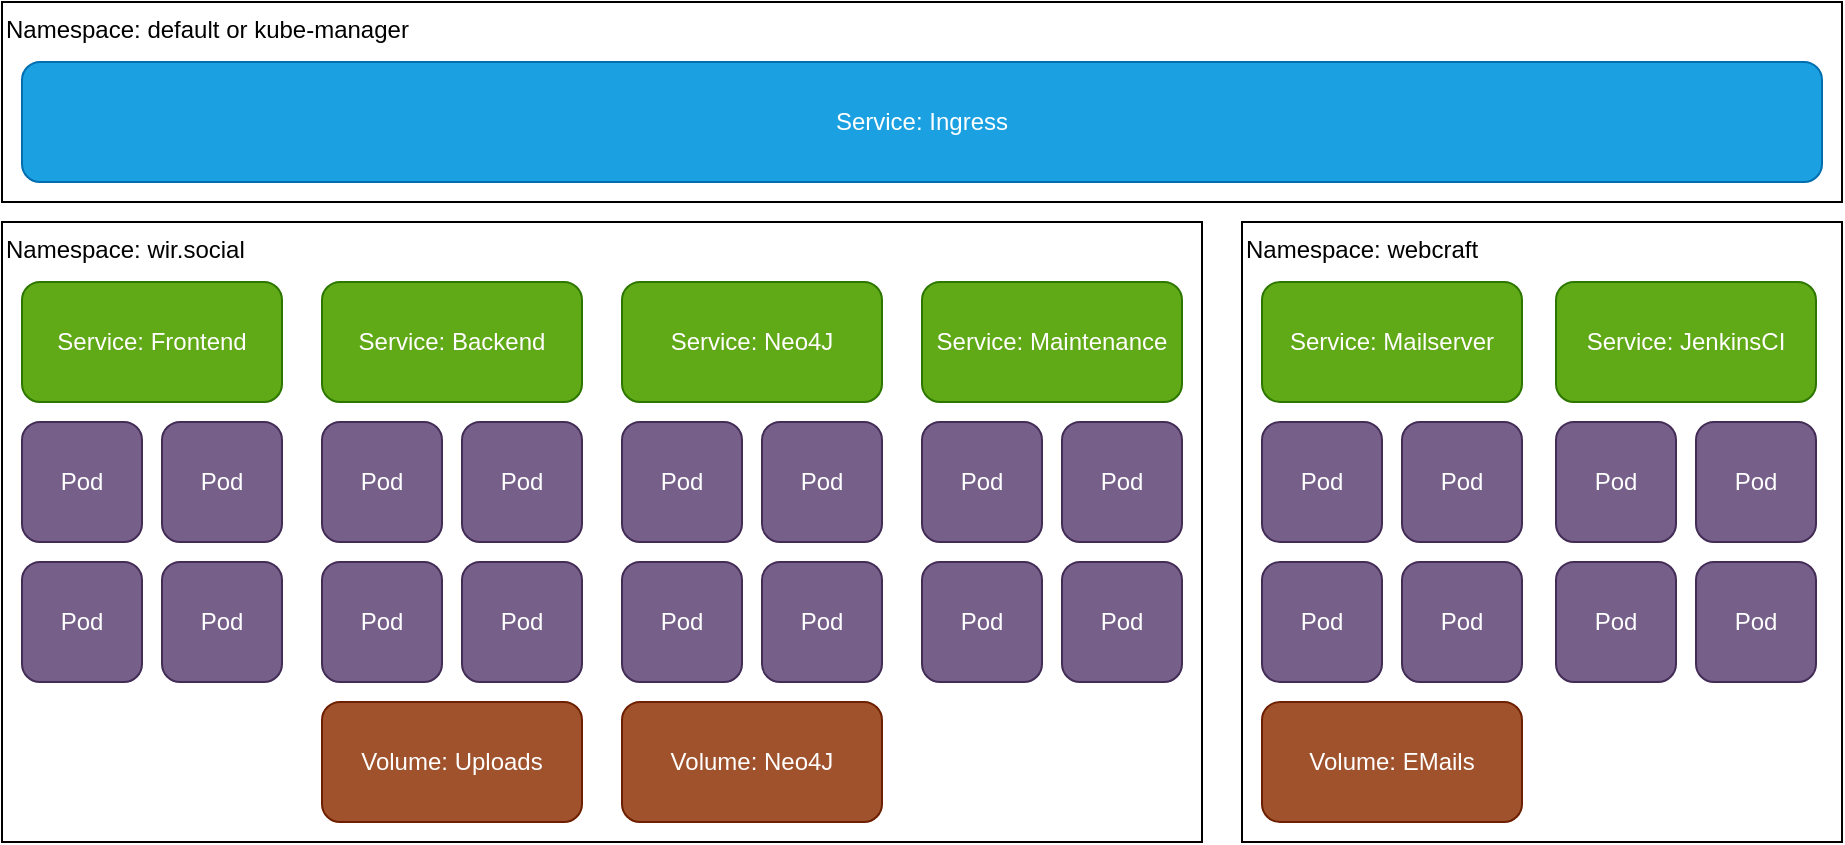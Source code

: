 <mxfile version="13.10.0" type="embed">
    <diagram id="l5FJ560ARYCXft7RafE-" name="Page-1">
        <mxGraphModel dx="849" dy="670" grid="1" gridSize="10" guides="1" tooltips="1" connect="1" arrows="1" fold="1" page="1" pageScale="1" pageWidth="827" pageHeight="1169" math="0" shadow="0">
            <root>
                <mxCell id="0"/>
                <mxCell id="1" parent="0"/>
                <mxCell id="2" value="Namespace: default or kube-manager" style="rounded=0;whiteSpace=wrap;html=1;align=left;verticalAlign=top;" vertex="1" parent="1">
                    <mxGeometry x="50" y="90" width="920" height="100" as="geometry"/>
                </mxCell>
                <mxCell id="3" value="Namespace: wir.social" style="rounded=0;whiteSpace=wrap;html=1;align=left;verticalAlign=top;" vertex="1" parent="1">
                    <mxGeometry x="50" y="200" width="600" height="310" as="geometry"/>
                </mxCell>
                <mxCell id="4" value="Namespace: webcraft" style="rounded=0;whiteSpace=wrap;html=1;align=left;verticalAlign=top;" vertex="1" parent="1">
                    <mxGeometry x="670" y="200" width="300" height="310" as="geometry"/>
                </mxCell>
                <mxCell id="5" value="Service: Frontend" style="rounded=1;whiteSpace=wrap;html=1;fillColor=#60a917;strokeColor=#2D7600;fontColor=#ffffff;" vertex="1" parent="1">
                    <mxGeometry x="60" y="230" width="130" height="60" as="geometry"/>
                </mxCell>
                <mxCell id="6" value="Service: Backend" style="rounded=1;whiteSpace=wrap;html=1;fillColor=#60a917;strokeColor=#2D7600;fontColor=#ffffff;" vertex="1" parent="1">
                    <mxGeometry x="210" y="230" width="130" height="60" as="geometry"/>
                </mxCell>
                <mxCell id="7" value="Service: Neo4J" style="rounded=1;whiteSpace=wrap;html=1;fillColor=#60a917;strokeColor=#2D7600;fontColor=#ffffff;" vertex="1" parent="1">
                    <mxGeometry x="360" y="230" width="130" height="60" as="geometry"/>
                </mxCell>
                <mxCell id="8" value="Service: Ingress" style="rounded=1;whiteSpace=wrap;html=1;fillColor=#1ba1e2;strokeColor=#006EAF;fontColor=#ffffff;" vertex="1" parent="1">
                    <mxGeometry x="60" y="120" width="900" height="60" as="geometry"/>
                </mxCell>
                <mxCell id="9" value="Service: Maintenance" style="rounded=1;whiteSpace=wrap;html=1;fillColor=#60a917;strokeColor=#2D7600;fontColor=#ffffff;" vertex="1" parent="1">
                    <mxGeometry x="510" y="230" width="130" height="60" as="geometry"/>
                </mxCell>
                <mxCell id="10" value="Service: Mailserver" style="rounded=1;whiteSpace=wrap;html=1;fillColor=#60a917;strokeColor=#2D7600;fontColor=#ffffff;" vertex="1" parent="1">
                    <mxGeometry x="680" y="230" width="130" height="60" as="geometry"/>
                </mxCell>
                <mxCell id="12" value="Pod" style="rounded=1;whiteSpace=wrap;html=1;fillColor=#76608a;strokeColor=#432D57;fontColor=#ffffff;" vertex="1" parent="1">
                    <mxGeometry x="60" y="300" width="60" height="60" as="geometry"/>
                </mxCell>
                <mxCell id="13" value="Pod" style="rounded=1;whiteSpace=wrap;html=1;fillColor=#76608a;strokeColor=#432D57;fontColor=#ffffff;" vertex="1" parent="1">
                    <mxGeometry x="130" y="300" width="60" height="60" as="geometry"/>
                </mxCell>
                <mxCell id="14" value="Pod" style="rounded=1;whiteSpace=wrap;html=1;fillColor=#76608a;strokeColor=#432D57;fontColor=#ffffff;" vertex="1" parent="1">
                    <mxGeometry x="60" y="370" width="60" height="60" as="geometry"/>
                </mxCell>
                <mxCell id="15" value="Pod" style="rounded=1;whiteSpace=wrap;html=1;fillColor=#76608a;strokeColor=#432D57;fontColor=#ffffff;" vertex="1" parent="1">
                    <mxGeometry x="130" y="370" width="60" height="60" as="geometry"/>
                </mxCell>
                <mxCell id="16" value="Pod" style="rounded=1;whiteSpace=wrap;html=1;fillColor=#76608a;strokeColor=#432D57;fontColor=#ffffff;" vertex="1" parent="1">
                    <mxGeometry x="210" y="300" width="60" height="60" as="geometry"/>
                </mxCell>
                <mxCell id="17" value="Pod" style="rounded=1;whiteSpace=wrap;html=1;fillColor=#76608a;strokeColor=#432D57;fontColor=#ffffff;" vertex="1" parent="1">
                    <mxGeometry x="280" y="300" width="60" height="60" as="geometry"/>
                </mxCell>
                <mxCell id="18" value="Pod" style="rounded=1;whiteSpace=wrap;html=1;fillColor=#76608a;strokeColor=#432D57;fontColor=#ffffff;" vertex="1" parent="1">
                    <mxGeometry x="210" y="370" width="60" height="60" as="geometry"/>
                </mxCell>
                <mxCell id="19" value="Pod" style="rounded=1;whiteSpace=wrap;html=1;fillColor=#76608a;strokeColor=#432D57;fontColor=#ffffff;" vertex="1" parent="1">
                    <mxGeometry x="280" y="370" width="60" height="60" as="geometry"/>
                </mxCell>
                <mxCell id="20" value="Pod" style="rounded=1;whiteSpace=wrap;html=1;fillColor=#76608a;strokeColor=#432D57;fontColor=#ffffff;" vertex="1" parent="1">
                    <mxGeometry x="360" y="300" width="60" height="60" as="geometry"/>
                </mxCell>
                <mxCell id="21" value="Pod" style="rounded=1;whiteSpace=wrap;html=1;fillColor=#76608a;strokeColor=#432D57;fontColor=#ffffff;" vertex="1" parent="1">
                    <mxGeometry x="430" y="300" width="60" height="60" as="geometry"/>
                </mxCell>
                <mxCell id="22" value="Pod" style="rounded=1;whiteSpace=wrap;html=1;fillColor=#76608a;strokeColor=#432D57;fontColor=#ffffff;" vertex="1" parent="1">
                    <mxGeometry x="360" y="370" width="60" height="60" as="geometry"/>
                </mxCell>
                <mxCell id="23" value="Pod" style="rounded=1;whiteSpace=wrap;html=1;fillColor=#76608a;strokeColor=#432D57;fontColor=#ffffff;" vertex="1" parent="1">
                    <mxGeometry x="430" y="370" width="60" height="60" as="geometry"/>
                </mxCell>
                <mxCell id="24" value="Pod" style="rounded=1;whiteSpace=wrap;html=1;fillColor=#76608a;strokeColor=#432D57;fontColor=#ffffff;" vertex="1" parent="1">
                    <mxGeometry x="510" y="300" width="60" height="60" as="geometry"/>
                </mxCell>
                <mxCell id="25" value="Pod" style="rounded=1;whiteSpace=wrap;html=1;fillColor=#76608a;strokeColor=#432D57;fontColor=#ffffff;" vertex="1" parent="1">
                    <mxGeometry x="580" y="300" width="60" height="60" as="geometry"/>
                </mxCell>
                <mxCell id="26" value="Pod" style="rounded=1;whiteSpace=wrap;html=1;fillColor=#76608a;strokeColor=#432D57;fontColor=#ffffff;" vertex="1" parent="1">
                    <mxGeometry x="510" y="370" width="60" height="60" as="geometry"/>
                </mxCell>
                <mxCell id="27" value="Pod" style="rounded=1;whiteSpace=wrap;html=1;fillColor=#76608a;strokeColor=#432D57;fontColor=#ffffff;" vertex="1" parent="1">
                    <mxGeometry x="580" y="370" width="60" height="60" as="geometry"/>
                </mxCell>
                <mxCell id="28" value="Pod" style="rounded=1;whiteSpace=wrap;html=1;fillColor=#76608a;strokeColor=#432D57;fontColor=#ffffff;" vertex="1" parent="1">
                    <mxGeometry x="680" y="300" width="60" height="60" as="geometry"/>
                </mxCell>
                <mxCell id="29" value="Pod" style="rounded=1;whiteSpace=wrap;html=1;fillColor=#76608a;strokeColor=#432D57;fontColor=#ffffff;" vertex="1" parent="1">
                    <mxGeometry x="750" y="300" width="60" height="60" as="geometry"/>
                </mxCell>
                <mxCell id="30" value="Pod" style="rounded=1;whiteSpace=wrap;html=1;fillColor=#76608a;strokeColor=#432D57;fontColor=#ffffff;" vertex="1" parent="1">
                    <mxGeometry x="680" y="370" width="60" height="60" as="geometry"/>
                </mxCell>
                <mxCell id="31" value="Pod" style="rounded=1;whiteSpace=wrap;html=1;fillColor=#76608a;strokeColor=#432D57;fontColor=#ffffff;" vertex="1" parent="1">
                    <mxGeometry x="750" y="370" width="60" height="60" as="geometry"/>
                </mxCell>
                <mxCell id="36" value="Volume: Uploads" style="rounded=1;whiteSpace=wrap;html=1;fillColor=#a0522d;strokeColor=#6D1F00;fontColor=#ffffff;" vertex="1" parent="1">
                    <mxGeometry x="210" y="440" width="130" height="60" as="geometry"/>
                </mxCell>
                <mxCell id="37" value="Volume: Neo4J" style="rounded=1;whiteSpace=wrap;html=1;fillColor=#a0522d;strokeColor=#6D1F00;fontColor=#ffffff;" vertex="1" parent="1">
                    <mxGeometry x="360" y="440" width="130" height="60" as="geometry"/>
                </mxCell>
                <mxCell id="38" value="Volume: EMails" style="rounded=1;whiteSpace=wrap;html=1;fillColor=#a0522d;strokeColor=#6D1F00;fontColor=#ffffff;" vertex="1" parent="1">
                    <mxGeometry x="680" y="440" width="130" height="60" as="geometry"/>
                </mxCell>
                <mxCell id="39" value="Service: JenkinsCI" style="rounded=1;whiteSpace=wrap;html=1;fillColor=#60a917;strokeColor=#2D7600;fontColor=#ffffff;" vertex="1" parent="1">
                    <mxGeometry x="827" y="230" width="130" height="60" as="geometry"/>
                </mxCell>
                <mxCell id="40" value="Pod" style="rounded=1;whiteSpace=wrap;html=1;fillColor=#76608a;strokeColor=#432D57;fontColor=#ffffff;" vertex="1" parent="1">
                    <mxGeometry x="827" y="300" width="60" height="60" as="geometry"/>
                </mxCell>
                <mxCell id="41" value="Pod" style="rounded=1;whiteSpace=wrap;html=1;fillColor=#76608a;strokeColor=#432D57;fontColor=#ffffff;" vertex="1" parent="1">
                    <mxGeometry x="897" y="300" width="60" height="60" as="geometry"/>
                </mxCell>
                <mxCell id="42" value="Pod" style="rounded=1;whiteSpace=wrap;html=1;fillColor=#76608a;strokeColor=#432D57;fontColor=#ffffff;" vertex="1" parent="1">
                    <mxGeometry x="827" y="370" width="60" height="60" as="geometry"/>
                </mxCell>
                <mxCell id="43" value="Pod" style="rounded=1;whiteSpace=wrap;html=1;fillColor=#76608a;strokeColor=#432D57;fontColor=#ffffff;" vertex="1" parent="1">
                    <mxGeometry x="897" y="370" width="60" height="60" as="geometry"/>
                </mxCell>
            </root>
        </mxGraphModel>
    </diagram>
</mxfile>